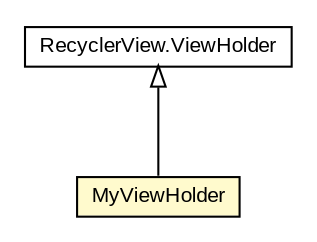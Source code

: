 #!/usr/local/bin/dot
#
# Class diagram 
# Generated by UMLGraph version R5_6-24-gf6e263 (http://www.umlgraph.org/)
#

digraph G {
	edge [fontname="arial",fontsize=10,labelfontname="arial",labelfontsize=10];
	node [fontname="arial",fontsize=10,shape=plaintext];
	nodesep=0.25;
	ranksep=0.5;
	// org.osmdroid.samplefragments.data.SampleMapSnapshot.MyAdapter.MyViewHolder
	c263426 [label=<<table title="org.osmdroid.samplefragments.data.SampleMapSnapshot.MyAdapter.MyViewHolder" border="0" cellborder="1" cellspacing="0" cellpadding="2" port="p" bgcolor="lemonChiffon" href="./SampleMapSnapshot.MyAdapter.MyViewHolder.html">
		<tr><td><table border="0" cellspacing="0" cellpadding="1">
<tr><td align="center" balign="center"> MyViewHolder </td></tr>
		</table></td></tr>
		</table>>, URL="./SampleMapSnapshot.MyAdapter.MyViewHolder.html", fontname="arial", fontcolor="black", fontsize=10.0];
	//org.osmdroid.samplefragments.data.SampleMapSnapshot.MyAdapter.MyViewHolder extends RecyclerView.ViewHolder
	c263862:p -> c263426:p [dir=back,arrowtail=empty];
	// RecyclerView.ViewHolder
	c263862[label=<<table title="RecyclerView.ViewHolder" border="0" cellborder="1" cellspacing="0" cellpadding="2" port="p" href="http://java.sun.com/j2se/1.4.2/docs/api/RecyclerView/ViewHolder.html">
		<tr><td><table border="0" cellspacing="0" cellpadding="1">
<tr><td align="center" balign="center"> RecyclerView.ViewHolder </td></tr>
		</table></td></tr>
		</table>>, fontname="arial", fontcolor="black", fontsize=10.0];
}

